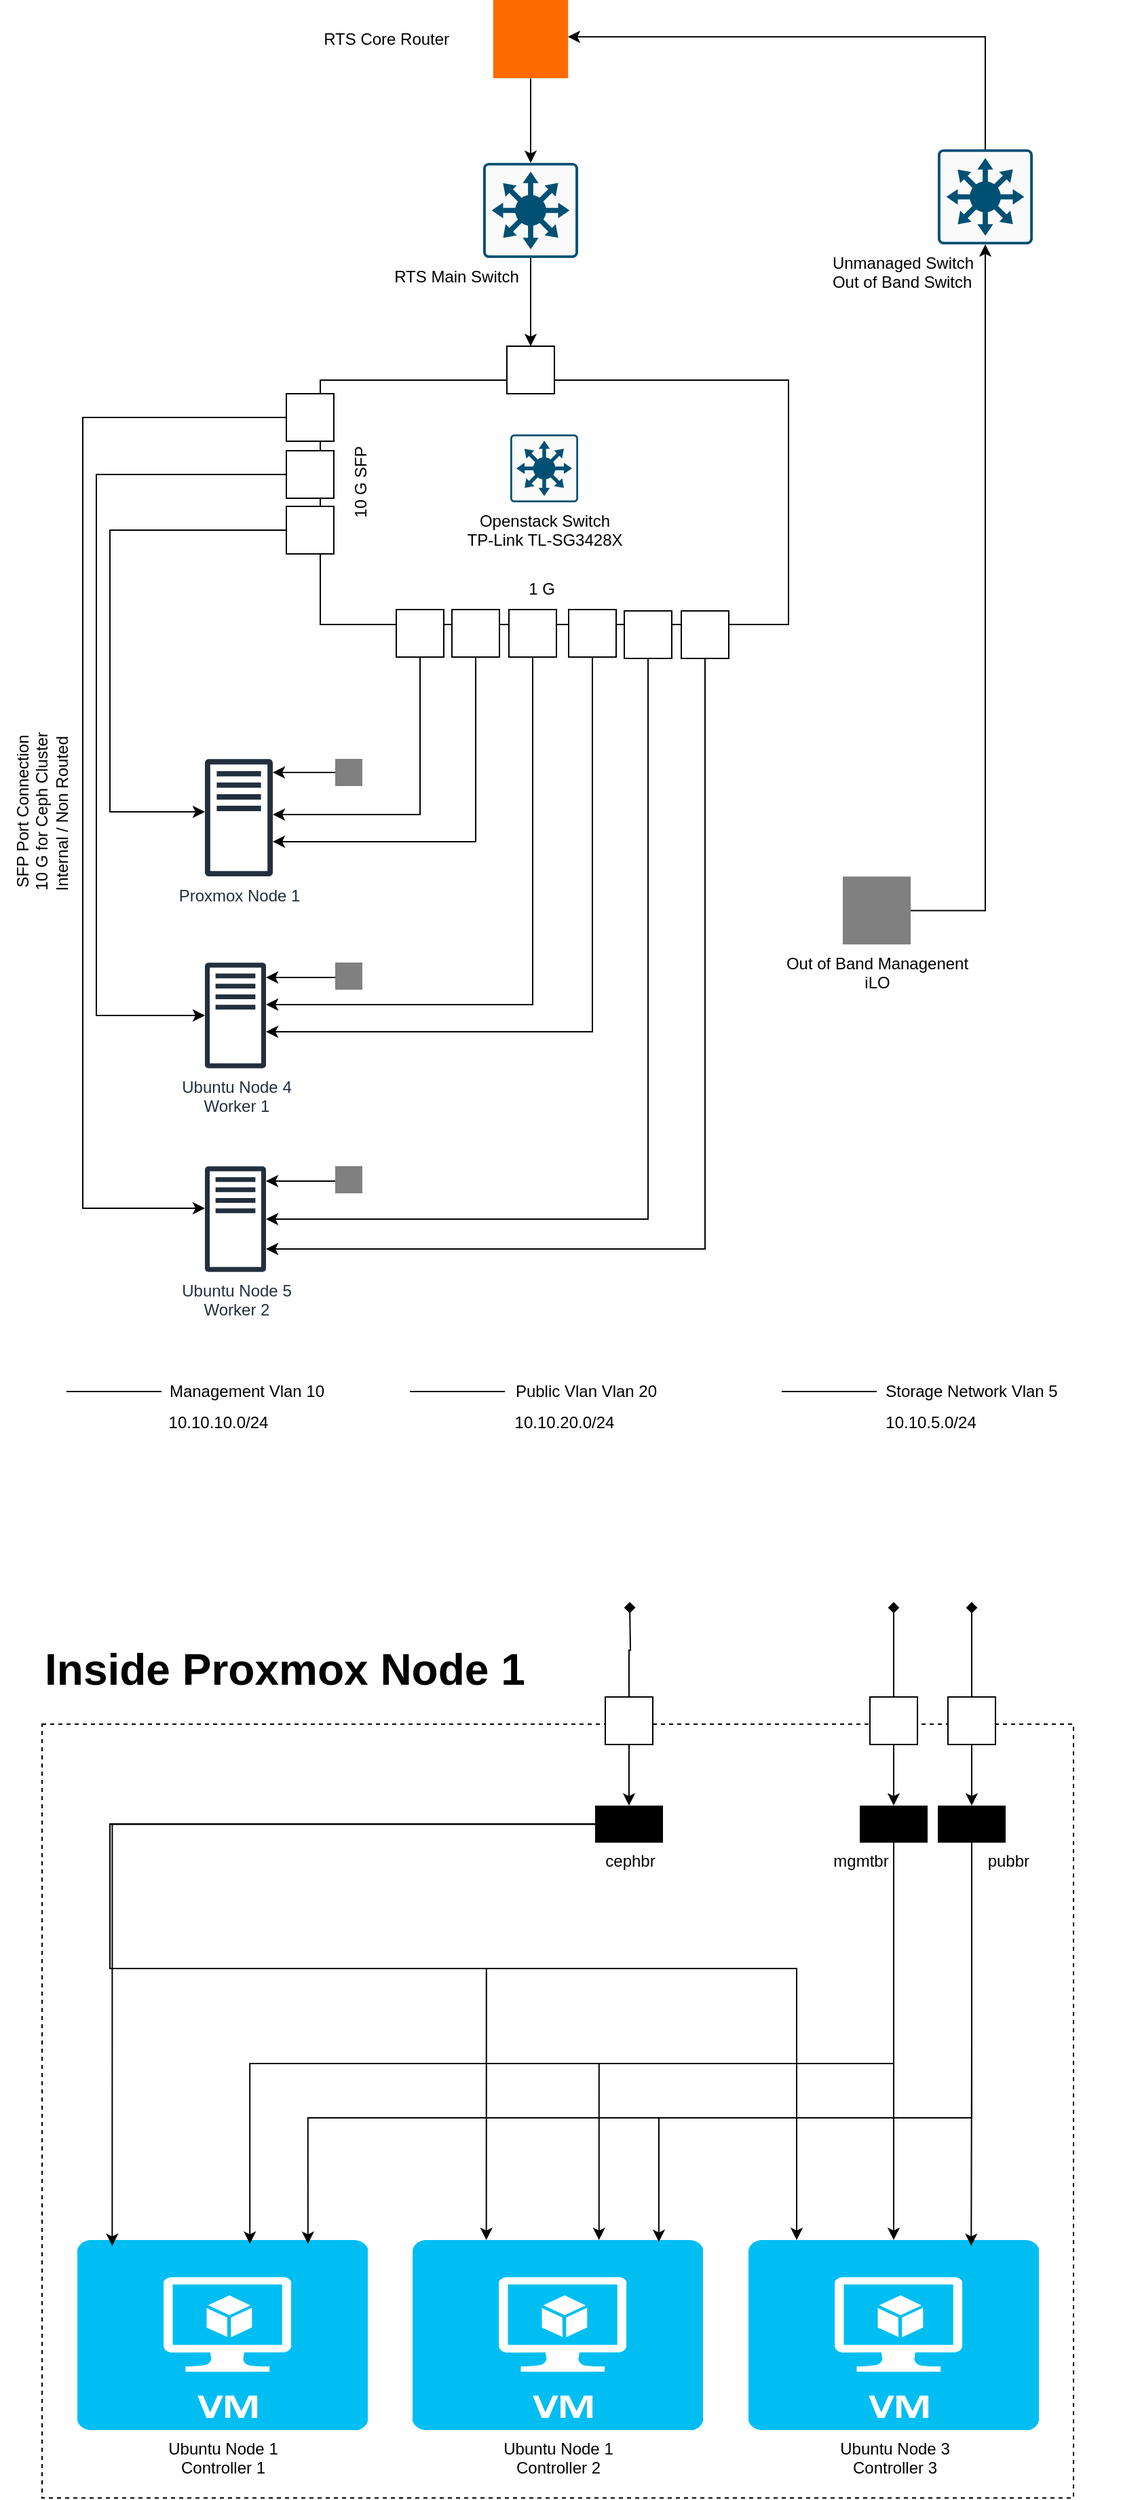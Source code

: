 <mxfile version="26.2.14">
  <diagram name="Page-1" id="cmxIMJ6G90rT3dKoX4ym">
    <mxGraphModel dx="1084" dy="700" grid="1" gridSize="10" guides="1" tooltips="1" connect="1" arrows="1" fold="1" page="1" pageScale="1" pageWidth="850" pageHeight="1100" background="none" math="0" shadow="0" adaptiveColors="none">
      <root>
        <mxCell id="0" />
        <mxCell id="1" parent="0" />
        <mxCell id="5WvWs1xMRRowV0mH6_QV-138" value="" style="group;fillColor=none;" vertex="1" connectable="0" parent="1">
          <mxGeometry x="10.0" y="100" width="790" height="1840" as="geometry" />
        </mxCell>
        <mxCell id="5WvWs1xMRRowV0mH6_QV-11" value="" style="rounded=0;whiteSpace=wrap;html=1;" vertex="1" parent="5WvWs1xMRRowV0mH6_QV-138">
          <mxGeometry x="235" y="280" width="345" height="180" as="geometry" />
        </mxCell>
        <mxCell id="5WvWs1xMRRowV0mH6_QV-3" style="edgeStyle=orthogonalEdgeStyle;rounded=0;orthogonalLoop=1;jettySize=auto;html=1;entryX=0.5;entryY=0;entryDx=0;entryDy=0;entryPerimeter=0;" edge="1" parent="5WvWs1xMRRowV0mH6_QV-138" source="5WvWs1xMRRowV0mH6_QV-2" target="5WvWs1xMRRowV0mH6_QV-4">
          <mxGeometry relative="1" as="geometry">
            <mxPoint x="390" y="150" as="targetPoint" />
          </mxGeometry>
        </mxCell>
        <mxCell id="5WvWs1xMRRowV0mH6_QV-2" value="&amp;nbsp; RTS Core Router&amp;nbsp; &amp;nbsp; &amp;nbsp; &amp;nbsp; &amp;nbsp; &amp;nbsp; &amp;nbsp; &amp;nbsp; &amp;nbsp; &amp;nbsp; &amp;nbsp; &amp;nbsp; &amp;nbsp; &amp;nbsp; &amp;nbsp; &amp;nbsp; &amp;nbsp; &amp;nbsp; &amp;nbsp; &amp;nbsp; &amp;nbsp; &amp;nbsp; &amp;nbsp; &amp;nbsp; &amp;nbsp; &amp;nbsp; &amp;nbsp; &amp;nbsp; &amp;nbsp; &amp;nbsp; &amp;nbsp; &amp;nbsp; &amp;nbsp;&amp;nbsp;" style="points=[];aspect=fixed;html=1;align=center;shadow=0;dashed=0;fillColor=#FF6A00;strokeColor=none;shape=mxgraph.alibaba_cloud.router;" vertex="1" parent="5WvWs1xMRRowV0mH6_QV-138">
          <mxGeometry x="362.4" width="55.2" height="57.6" as="geometry" />
        </mxCell>
        <mxCell id="5WvWs1xMRRowV0mH6_QV-65" style="edgeStyle=orthogonalEdgeStyle;rounded=0;orthogonalLoop=1;jettySize=auto;html=1;entryX=0;entryY=0.5;entryDx=0;entryDy=0;" edge="1" parent="5WvWs1xMRRowV0mH6_QV-138" source="5WvWs1xMRRowV0mH6_QV-4" target="5WvWs1xMRRowV0mH6_QV-64">
          <mxGeometry relative="1" as="geometry" />
        </mxCell>
        <mxCell id="5WvWs1xMRRowV0mH6_QV-4" value="RTS Main Switch&amp;nbsp; &amp;nbsp; &amp;nbsp; &amp;nbsp; &amp;nbsp; &amp;nbsp; &amp;nbsp; &amp;nbsp; &amp;nbsp; &amp;nbsp; &amp;nbsp; &amp;nbsp; &amp;nbsp; &amp;nbsp; &amp;nbsp; &amp;nbsp; &amp;nbsp;" style="sketch=0;points=[[0.015,0.015,0],[0.985,0.015,0],[0.985,0.985,0],[0.015,0.985,0],[0.25,0,0],[0.5,0,0],[0.75,0,0],[1,0.25,0],[1,0.5,0],[1,0.75,0],[0.75,1,0],[0.5,1,0],[0.25,1,0],[0,0.75,0],[0,0.5,0],[0,0.25,0]];verticalLabelPosition=bottom;html=1;verticalAlign=top;aspect=fixed;align=center;pointerEvents=1;shape=mxgraph.cisco19.rect;prIcon=l3_switch;fillColor=#FAFAFA;strokeColor=#005073;" vertex="1" parent="5WvWs1xMRRowV0mH6_QV-138">
          <mxGeometry x="355" y="120" width="70" height="70" as="geometry" />
        </mxCell>
        <mxCell id="5WvWs1xMRRowV0mH6_QV-6" value="Openstack Switch&lt;div&gt;TP-Link TL-SG3428X&lt;/div&gt;" style="sketch=0;points=[[0.015,0.015,0],[0.985,0.015,0],[0.985,0.985,0],[0.015,0.985,0],[0.25,0,0],[0.5,0,0],[0.75,0,0],[1,0.25,0],[1,0.5,0],[1,0.75,0],[0.75,1,0],[0.5,1,0],[0.25,1,0],[0,0.75,0],[0,0.5,0],[0,0.25,0]];verticalLabelPosition=bottom;html=1;verticalAlign=top;aspect=fixed;align=center;pointerEvents=1;shape=mxgraph.cisco19.rect;prIcon=l3_switch;fillColor=#FAFAFA;strokeColor=#005073;" vertex="1" parent="5WvWs1xMRRowV0mH6_QV-138">
          <mxGeometry x="375" y="320" width="50" height="50" as="geometry" />
        </mxCell>
        <mxCell id="5WvWs1xMRRowV0mH6_QV-8" value="Ubuntu Node 5&lt;div&gt;Worker 2&lt;/div&gt;" style="sketch=0;outlineConnect=0;fontColor=#232F3E;gradientColor=none;fillColor=#232F3D;strokeColor=none;dashed=0;verticalLabelPosition=bottom;verticalAlign=top;align=center;html=1;fontSize=12;fontStyle=0;aspect=fixed;pointerEvents=1;shape=mxgraph.aws4.traditional_server;" vertex="1" parent="5WvWs1xMRRowV0mH6_QV-138">
          <mxGeometry x="150" y="859" width="45" height="78" as="geometry" />
        </mxCell>
        <mxCell id="5WvWs1xMRRowV0mH6_QV-9" value="Ubuntu Node 4&lt;div&gt;Worker 1&lt;/div&gt;" style="sketch=0;outlineConnect=0;fontColor=#232F3E;gradientColor=none;fillColor=#232F3D;strokeColor=none;dashed=0;verticalLabelPosition=bottom;verticalAlign=top;align=center;html=1;fontSize=12;fontStyle=0;aspect=fixed;pointerEvents=1;shape=mxgraph.aws4.traditional_server;" vertex="1" parent="5WvWs1xMRRowV0mH6_QV-138">
          <mxGeometry x="150" y="709" width="45" height="78" as="geometry" />
        </mxCell>
        <mxCell id="5WvWs1xMRRowV0mH6_QV-10" value="Proxmox Node 1" style="sketch=0;outlineConnect=0;fontColor=#232F3E;gradientColor=none;fillColor=#232F3D;strokeColor=none;dashed=0;verticalLabelPosition=bottom;verticalAlign=top;align=center;html=1;fontSize=12;fontStyle=0;aspect=fixed;pointerEvents=1;shape=mxgraph.aws4.traditional_server;" vertex="1" parent="5WvWs1xMRRowV0mH6_QV-138">
          <mxGeometry x="150" y="559" width="50" height="86.67" as="geometry" />
        </mxCell>
        <mxCell id="5WvWs1xMRRowV0mH6_QV-34" style="edgeStyle=orthogonalEdgeStyle;rounded=0;orthogonalLoop=1;jettySize=auto;html=1;strokeColor=light-dark(#000000,#CC0000);" edge="1" parent="5WvWs1xMRRowV0mH6_QV-138" source="5WvWs1xMRRowV0mH6_QV-22" target="5WvWs1xMRRowV0mH6_QV-8">
          <mxGeometry relative="1" as="geometry">
            <Array as="points">
              <mxPoint x="60" y="307" />
              <mxPoint x="60" y="890" />
            </Array>
          </mxGeometry>
        </mxCell>
        <mxCell id="5WvWs1xMRRowV0mH6_QV-35" style="edgeStyle=orthogonalEdgeStyle;rounded=0;orthogonalLoop=1;jettySize=auto;html=1;strokeColor=light-dark(#000000,#CC0000);" edge="1" parent="5WvWs1xMRRowV0mH6_QV-138" source="5WvWs1xMRRowV0mH6_QV-23" target="5WvWs1xMRRowV0mH6_QV-9">
          <mxGeometry relative="1" as="geometry">
            <Array as="points">
              <mxPoint x="70" y="350" />
              <mxPoint x="70" y="748" />
            </Array>
          </mxGeometry>
        </mxCell>
        <mxCell id="5WvWs1xMRRowV0mH6_QV-36" style="edgeStyle=orthogonalEdgeStyle;rounded=0;orthogonalLoop=1;jettySize=auto;html=1;strokeColor=light-dark(#000000,#CC0000);" edge="1" parent="5WvWs1xMRRowV0mH6_QV-138" source="5WvWs1xMRRowV0mH6_QV-24" target="5WvWs1xMRRowV0mH6_QV-10">
          <mxGeometry relative="1" as="geometry">
            <Array as="points">
              <mxPoint x="80" y="391" />
              <mxPoint x="80" y="598" />
            </Array>
          </mxGeometry>
        </mxCell>
        <mxCell id="5WvWs1xMRRowV0mH6_QV-37" value="SFP Port Connection&lt;div&gt;10 G for Ceph Cluster&lt;/div&gt;&lt;div&gt;Internal / Non Routed&amp;nbsp;&lt;/div&gt;" style="text;html=1;align=center;verticalAlign=middle;resizable=0;points=[];autosize=1;strokeColor=none;fillColor=none;rotation=-90;" vertex="1" parent="5WvWs1xMRRowV0mH6_QV-138">
          <mxGeometry x="-40" y="568" width="140" height="60" as="geometry" />
        </mxCell>
        <mxCell id="5WvWs1xMRRowV0mH6_QV-43" value="" style="group;rotation=90;" vertex="1" connectable="0" parent="5WvWs1xMRRowV0mH6_QV-138">
          <mxGeometry x="332" y="407" width="35" height="118" as="geometry" />
        </mxCell>
        <mxCell id="5WvWs1xMRRowV0mH6_QV-39" value="" style="whiteSpace=wrap;html=1;aspect=fixed;rotation=90;" vertex="1" parent="5WvWs1xMRRowV0mH6_QV-43">
          <mxGeometry x="42" y="42" width="35" height="35" as="geometry" />
        </mxCell>
        <mxCell id="5WvWs1xMRRowV0mH6_QV-40" value="" style="whiteSpace=wrap;html=1;aspect=fixed;rotation=90;" vertex="1" parent="5WvWs1xMRRowV0mH6_QV-43">
          <mxGeometry y="42" width="35" height="35" as="geometry" />
        </mxCell>
        <mxCell id="5WvWs1xMRRowV0mH6_QV-41" value="" style="whiteSpace=wrap;html=1;aspect=fixed;rotation=90;" vertex="1" parent="5WvWs1xMRRowV0mH6_QV-43">
          <mxGeometry x="-41" y="42" width="35" height="35" as="geometry" />
        </mxCell>
        <mxCell id="5WvWs1xMRRowV0mH6_QV-48" value="" style="endArrow=none;html=1;rounded=0;strokeColor=light-dark(#000000,#FF0000);" edge="1" parent="5WvWs1xMRRowV0mH6_QV-138">
          <mxGeometry width="50" height="50" relative="1" as="geometry">
            <mxPoint x="575" y="1025" as="sourcePoint" />
            <mxPoint x="645" y="1025" as="targetPoint" />
          </mxGeometry>
        </mxCell>
        <mxCell id="5WvWs1xMRRowV0mH6_QV-50" value="Storage Network Vlan 5" style="text;html=1;align=center;verticalAlign=middle;whiteSpace=wrap;rounded=0;" vertex="1" parent="5WvWs1xMRRowV0mH6_QV-138">
          <mxGeometry x="640" y="1010" width="150" height="30" as="geometry" />
        </mxCell>
        <mxCell id="5WvWs1xMRRowV0mH6_QV-51" value="" style="endArrow=none;html=1;rounded=0;strokeColor=light-dark(#000000, #ffff00);" edge="1" parent="5WvWs1xMRRowV0mH6_QV-138">
          <mxGeometry width="50" height="50" relative="1" as="geometry">
            <mxPoint x="48" y="1025" as="sourcePoint" />
            <mxPoint x="118" y="1025" as="targetPoint" />
          </mxGeometry>
        </mxCell>
        <mxCell id="5WvWs1xMRRowV0mH6_QV-52" value="Management Vlan 10" style="text;html=1;align=center;verticalAlign=middle;whiteSpace=wrap;rounded=0;" vertex="1" parent="5WvWs1xMRRowV0mH6_QV-138">
          <mxGeometry x="106" y="1010" width="150" height="30" as="geometry" />
        </mxCell>
        <mxCell id="5WvWs1xMRRowV0mH6_QV-53" value="" style="endArrow=none;html=1;rounded=0;strokeColor=light-dark(#000000, #34ff32);" edge="1" parent="5WvWs1xMRRowV0mH6_QV-138">
          <mxGeometry width="50" height="50" relative="1" as="geometry">
            <mxPoint x="301" y="1025" as="sourcePoint" />
            <mxPoint x="371" y="1025" as="targetPoint" />
          </mxGeometry>
        </mxCell>
        <mxCell id="5WvWs1xMRRowV0mH6_QV-54" value="Public Vlan Vlan 20" style="text;html=1;align=center;verticalAlign=middle;whiteSpace=wrap;rounded=0;" vertex="1" parent="5WvWs1xMRRowV0mH6_QV-138">
          <mxGeometry x="356" y="1010" width="150" height="30" as="geometry" />
        </mxCell>
        <mxCell id="5WvWs1xMRRowV0mH6_QV-58" style="edgeStyle=orthogonalEdgeStyle;rounded=0;orthogonalLoop=1;jettySize=auto;html=1;strokeColor=light-dark(#000000,#FFFF00);" edge="1" parent="5WvWs1xMRRowV0mH6_QV-138" source="5WvWs1xMRRowV0mH6_QV-41" target="5WvWs1xMRRowV0mH6_QV-10">
          <mxGeometry relative="1" as="geometry">
            <Array as="points">
              <mxPoint x="309" y="600" />
            </Array>
          </mxGeometry>
        </mxCell>
        <mxCell id="5WvWs1xMRRowV0mH6_QV-59" style="edgeStyle=orthogonalEdgeStyle;rounded=0;orthogonalLoop=1;jettySize=auto;html=1;strokeColor=light-dark(#000000,#33FF33);" edge="1" parent="5WvWs1xMRRowV0mH6_QV-138" source="5WvWs1xMRRowV0mH6_QV-40" target="5WvWs1xMRRowV0mH6_QV-10">
          <mxGeometry relative="1" as="geometry">
            <Array as="points">
              <mxPoint x="349" y="620" />
            </Array>
          </mxGeometry>
        </mxCell>
        <mxCell id="5WvWs1xMRRowV0mH6_QV-60" style="edgeStyle=orthogonalEdgeStyle;rounded=0;orthogonalLoop=1;jettySize=auto;html=1;strokeColor=light-dark(#000000,#FFFF00);" edge="1" parent="5WvWs1xMRRowV0mH6_QV-138" source="5WvWs1xMRRowV0mH6_QV-39" target="5WvWs1xMRRowV0mH6_QV-9">
          <mxGeometry relative="1" as="geometry">
            <Array as="points">
              <mxPoint x="392" y="740" />
            </Array>
          </mxGeometry>
        </mxCell>
        <mxCell id="5WvWs1xMRRowV0mH6_QV-61" style="edgeStyle=orthogonalEdgeStyle;rounded=0;orthogonalLoop=1;jettySize=auto;html=1;strokeColor=light-dark(#000000,#33FF33);" edge="1" parent="5WvWs1xMRRowV0mH6_QV-138" source="5WvWs1xMRRowV0mH6_QV-47" target="5WvWs1xMRRowV0mH6_QV-9">
          <mxGeometry relative="1" as="geometry">
            <Array as="points">
              <mxPoint x="435" y="760" />
            </Array>
          </mxGeometry>
        </mxCell>
        <mxCell id="5WvWs1xMRRowV0mH6_QV-62" style="edgeStyle=orthogonalEdgeStyle;rounded=0;orthogonalLoop=1;jettySize=auto;html=1;strokeColor=light-dark(#000000,#FFFF00);" edge="1" parent="5WvWs1xMRRowV0mH6_QV-138" source="5WvWs1xMRRowV0mH6_QV-46" target="5WvWs1xMRRowV0mH6_QV-8">
          <mxGeometry relative="1" as="geometry">
            <Array as="points">
              <mxPoint x="477" y="898" />
            </Array>
          </mxGeometry>
        </mxCell>
        <mxCell id="5WvWs1xMRRowV0mH6_QV-63" style="edgeStyle=orthogonalEdgeStyle;rounded=0;orthogonalLoop=1;jettySize=auto;html=1;strokeColor=light-dark(#000000,#33FF33);" edge="1" parent="5WvWs1xMRRowV0mH6_QV-138" source="5WvWs1xMRRowV0mH6_QV-45" target="5WvWs1xMRRowV0mH6_QV-8">
          <mxGeometry relative="1" as="geometry">
            <Array as="points">
              <mxPoint x="519" y="920" />
            </Array>
          </mxGeometry>
        </mxCell>
        <mxCell id="5WvWs1xMRRowV0mH6_QV-45" value="" style="whiteSpace=wrap;html=1;aspect=fixed;rotation=90;" vertex="1" parent="5WvWs1xMRRowV0mH6_QV-138">
          <mxGeometry x="501" y="450" width="35" height="35" as="geometry" />
        </mxCell>
        <mxCell id="5WvWs1xMRRowV0mH6_QV-46" value="" style="whiteSpace=wrap;html=1;aspect=fixed;rotation=90;" vertex="1" parent="5WvWs1xMRRowV0mH6_QV-138">
          <mxGeometry x="459" y="450" width="35" height="35" as="geometry" />
        </mxCell>
        <mxCell id="5WvWs1xMRRowV0mH6_QV-47" value="" style="whiteSpace=wrap;html=1;aspect=fixed;rotation=90;" vertex="1" parent="5WvWs1xMRRowV0mH6_QV-138">
          <mxGeometry x="418" y="449" width="35" height="35" as="geometry" />
        </mxCell>
        <mxCell id="5WvWs1xMRRowV0mH6_QV-64" value="" style="whiteSpace=wrap;html=1;aspect=fixed;rotation=90;" vertex="1" parent="5WvWs1xMRRowV0mH6_QV-138">
          <mxGeometry x="372.5" y="255" width="35" height="35" as="geometry" />
        </mxCell>
        <mxCell id="5WvWs1xMRRowV0mH6_QV-66" value="10 G SFP" style="text;html=1;align=center;verticalAlign=middle;whiteSpace=wrap;rounded=0;rotation=-90;" vertex="1" parent="5WvWs1xMRRowV0mH6_QV-138">
          <mxGeometry x="235" y="340" width="60" height="30" as="geometry" />
        </mxCell>
        <mxCell id="5WvWs1xMRRowV0mH6_QV-67" value="1 G&amp;nbsp;" style="text;html=1;align=center;verticalAlign=middle;whiteSpace=wrap;rounded=0;rotation=0;" vertex="1" parent="5WvWs1xMRRowV0mH6_QV-138">
          <mxGeometry x="370" y="419" width="60" height="30" as="geometry" />
        </mxCell>
        <mxCell id="5WvWs1xMRRowV0mH6_QV-74" value="10.10.5.0/24" style="text;html=1;align=center;verticalAlign=middle;whiteSpace=wrap;rounded=0;" vertex="1" parent="5WvWs1xMRRowV0mH6_QV-138">
          <mxGeometry x="655" y="1033" width="60" height="30" as="geometry" />
        </mxCell>
        <mxCell id="5WvWs1xMRRowV0mH6_QV-75" value="10.10.20.0/24" style="text;html=1;align=center;verticalAlign=middle;whiteSpace=wrap;rounded=0;" vertex="1" parent="5WvWs1xMRRowV0mH6_QV-138">
          <mxGeometry x="385" y="1033" width="60" height="30" as="geometry" />
        </mxCell>
        <mxCell id="5WvWs1xMRRowV0mH6_QV-77" value="10.10.1&lt;span style=&quot;background-color: transparent; color: light-dark(rgb(0, 0, 0), rgb(255, 255, 255));&quot;&gt;0.0/24&lt;/span&gt;" style="text;html=1;align=center;verticalAlign=middle;whiteSpace=wrap;rounded=0;" vertex="1" parent="5WvWs1xMRRowV0mH6_QV-138">
          <mxGeometry x="130" y="1033" width="60" height="30" as="geometry" />
        </mxCell>
        <mxCell id="5WvWs1xMRRowV0mH6_QV-88" style="edgeStyle=orthogonalEdgeStyle;rounded=0;orthogonalLoop=1;jettySize=auto;html=1;" edge="1" parent="5WvWs1xMRRowV0mH6_QV-138" source="5WvWs1xMRRowV0mH6_QV-87" target="5WvWs1xMRRowV0mH6_QV-10">
          <mxGeometry relative="1" as="geometry">
            <Array as="points">
              <mxPoint x="220" y="569" />
              <mxPoint x="220" y="569" />
            </Array>
          </mxGeometry>
        </mxCell>
        <mxCell id="5WvWs1xMRRowV0mH6_QV-87" value="" style="fillColor=#808080;aspect=fixed;sketch=0;pointerEvents=1;shadow=0;dashed=0;html=1;strokeColor=none;labelPosition=center;verticalLabelPosition=bottom;outlineConnect=0;verticalAlign=top;align=center;shape=mxgraph.openstack.neutron_port;" vertex="1" parent="5WvWs1xMRRowV0mH6_QV-138">
          <mxGeometry x="246" y="559" width="20" height="20" as="geometry" />
        </mxCell>
        <mxCell id="5WvWs1xMRRowV0mH6_QV-100" style="edgeStyle=orthogonalEdgeStyle;rounded=0;orthogonalLoop=1;jettySize=auto;html=1;" edge="1" parent="5WvWs1xMRRowV0mH6_QV-138" source="5WvWs1xMRRowV0mH6_QV-99" target="5WvWs1xMRRowV0mH6_QV-9">
          <mxGeometry relative="1" as="geometry">
            <Array as="points">
              <mxPoint x="210" y="720" />
              <mxPoint x="210" y="720" />
            </Array>
          </mxGeometry>
        </mxCell>
        <mxCell id="5WvWs1xMRRowV0mH6_QV-99" value="" style="fillColor=#808080;aspect=fixed;sketch=0;pointerEvents=1;shadow=0;dashed=0;html=1;strokeColor=none;labelPosition=center;verticalLabelPosition=bottom;outlineConnect=0;verticalAlign=top;align=center;shape=mxgraph.openstack.neutron_port;" vertex="1" parent="5WvWs1xMRRowV0mH6_QV-138">
          <mxGeometry x="246" y="709" width="20" height="20" as="geometry" />
        </mxCell>
        <mxCell id="5WvWs1xMRRowV0mH6_QV-102" style="edgeStyle=orthogonalEdgeStyle;rounded=0;orthogonalLoop=1;jettySize=auto;html=1;" edge="1" parent="5WvWs1xMRRowV0mH6_QV-138" source="5WvWs1xMRRowV0mH6_QV-101" target="5WvWs1xMRRowV0mH6_QV-8">
          <mxGeometry relative="1" as="geometry">
            <Array as="points">
              <mxPoint x="210" y="870" />
              <mxPoint x="210" y="870" />
            </Array>
          </mxGeometry>
        </mxCell>
        <mxCell id="5WvWs1xMRRowV0mH6_QV-101" value="" style="fillColor=#808080;aspect=fixed;sketch=0;pointerEvents=1;shadow=0;dashed=0;html=1;strokeColor=none;labelPosition=center;verticalLabelPosition=bottom;outlineConnect=0;verticalAlign=top;align=center;shape=mxgraph.openstack.neutron_port;" vertex="1" parent="5WvWs1xMRRowV0mH6_QV-138">
          <mxGeometry x="246" y="859" width="20" height="20" as="geometry" />
        </mxCell>
        <mxCell id="5WvWs1xMRRowV0mH6_QV-104" style="edgeStyle=orthogonalEdgeStyle;rounded=0;orthogonalLoop=1;jettySize=auto;html=1;entryX=0.5;entryY=1;entryDx=0;entryDy=0;entryPerimeter=0;" edge="1" parent="5WvWs1xMRRowV0mH6_QV-138" source="5WvWs1xMRRowV0mH6_QV-103" target="5WvWs1xMRRowV0mH6_QV-105">
          <mxGeometry relative="1" as="geometry">
            <mxPoint x="730" y="197.143" as="targetPoint" />
          </mxGeometry>
        </mxCell>
        <mxCell id="5WvWs1xMRRowV0mH6_QV-103" value="Out of Band Managenent&lt;div&gt;iLO&lt;/div&gt;" style="fillColor=#808080;aspect=fixed;sketch=0;pointerEvents=1;shadow=0;dashed=0;html=1;strokeColor=none;labelPosition=center;verticalLabelPosition=bottom;outlineConnect=0;verticalAlign=top;align=center;shape=mxgraph.openstack.neutron_port;" vertex="1" parent="5WvWs1xMRRowV0mH6_QV-138">
          <mxGeometry x="620" y="645.67" width="50" height="50" as="geometry" />
        </mxCell>
        <mxCell id="5WvWs1xMRRowV0mH6_QV-105" value="&lt;div style=&quot;text-align: left;&quot;&gt;&lt;span style=&quot;background-color: transparent; color: light-dark(rgb(0, 0, 0), rgb(255, 255, 255));&quot;&gt;Unmanaged Switch&lt;/span&gt;&lt;/div&gt;&lt;div style=&quot;text-align: left;&quot;&gt;Out of Band Switch&amp;nbsp; &amp;nbsp; &amp;nbsp; &amp;nbsp; &amp;nbsp; &amp;nbsp; &amp;nbsp; &amp;nbsp; &amp;nbsp; &amp;nbsp; &amp;nbsp; &amp;nbsp; &amp;nbsp; &amp;nbsp; &amp;nbsp; &amp;nbsp; &amp;nbsp; &amp;nbsp; &amp;nbsp;&lt;br&gt;&lt;/div&gt;" style="sketch=0;points=[[0.015,0.015,0],[0.985,0.015,0],[0.985,0.985,0],[0.015,0.985,0],[0.25,0,0],[0.5,0,0],[0.75,0,0],[1,0.25,0],[1,0.5,0],[1,0.75,0],[0.75,1,0],[0.5,1,0],[0.25,1,0],[0,0.75,0],[0,0.5,0],[0,0.25,0]];verticalLabelPosition=bottom;html=1;verticalAlign=top;aspect=fixed;align=center;pointerEvents=1;shape=mxgraph.cisco19.rect;prIcon=l3_switch;fillColor=#FAFAFA;strokeColor=#005073;" vertex="1" parent="5WvWs1xMRRowV0mH6_QV-138">
          <mxGeometry x="690" y="110" width="70" height="70" as="geometry" />
        </mxCell>
        <mxCell id="5WvWs1xMRRowV0mH6_QV-106" style="edgeStyle=orthogonalEdgeStyle;rounded=0;orthogonalLoop=1;jettySize=auto;html=1;entryX=0.997;entryY=0.471;entryDx=0;entryDy=0;entryPerimeter=0;" edge="1" parent="5WvWs1xMRRowV0mH6_QV-138" source="5WvWs1xMRRowV0mH6_QV-105" target="5WvWs1xMRRowV0mH6_QV-2">
          <mxGeometry relative="1" as="geometry">
            <Array as="points">
              <mxPoint x="725" y="27" />
            </Array>
          </mxGeometry>
        </mxCell>
        <mxCell id="5WvWs1xMRRowV0mH6_QV-108" value="" style="rounded=0;whiteSpace=wrap;html=1;dashed=1;fillColor=none;" vertex="1" parent="5WvWs1xMRRowV0mH6_QV-138">
          <mxGeometry x="30.0" y="1270" width="760" height="570" as="geometry" />
        </mxCell>
        <mxCell id="5WvWs1xMRRowV0mH6_QV-109" value="&lt;font style=&quot;font-size: 32px;&quot;&gt;&lt;b&gt;Inside Proxmox Node 1&lt;/b&gt;&lt;/font&gt;" style="text;html=1;align=left;verticalAlign=middle;whiteSpace=wrap;rounded=0;" vertex="1" parent="5WvWs1xMRRowV0mH6_QV-138">
          <mxGeometry x="30.0" y="1200" width="370" height="60" as="geometry" />
        </mxCell>
        <mxCell id="5WvWs1xMRRowV0mH6_QV-22" value="" style="whiteSpace=wrap;html=1;aspect=fixed;" vertex="1" parent="5WvWs1xMRRowV0mH6_QV-138">
          <mxGeometry x="210" y="290" width="35" height="35" as="geometry" />
        </mxCell>
        <mxCell id="5WvWs1xMRRowV0mH6_QV-23" value="" style="whiteSpace=wrap;html=1;aspect=fixed;" vertex="1" parent="5WvWs1xMRRowV0mH6_QV-138">
          <mxGeometry x="210" y="332" width="35" height="35" as="geometry" />
        </mxCell>
        <mxCell id="5WvWs1xMRRowV0mH6_QV-24" value="" style="whiteSpace=wrap;html=1;aspect=fixed;" vertex="1" parent="5WvWs1xMRRowV0mH6_QV-138">
          <mxGeometry x="210" y="373" width="35" height="35" as="geometry" />
        </mxCell>
        <mxCell id="5WvWs1xMRRowV0mH6_QV-116" style="edgeStyle=orthogonalEdgeStyle;rounded=0;orthogonalLoop=1;jettySize=auto;html=1;endArrow=diamond;endFill=1;strokeColor=light-dark(#000000,#C4C418);" edge="1" parent="5WvWs1xMRRowV0mH6_QV-138" source="5WvWs1xMRRowV0mH6_QV-110">
          <mxGeometry relative="1" as="geometry">
            <mxPoint x="715" y="1180" as="targetPoint" />
          </mxGeometry>
        </mxCell>
        <mxCell id="5WvWs1xMRRowV0mH6_QV-127" style="edgeStyle=orthogonalEdgeStyle;rounded=0;orthogonalLoop=1;jettySize=auto;html=1;" edge="1" parent="5WvWs1xMRRowV0mH6_QV-138" source="5WvWs1xMRRowV0mH6_QV-110" target="5WvWs1xMRRowV0mH6_QV-119">
          <mxGeometry relative="1" as="geometry" />
        </mxCell>
        <mxCell id="5WvWs1xMRRowV0mH6_QV-110" value="" style="whiteSpace=wrap;html=1;aspect=fixed;" vertex="1" parent="5WvWs1xMRRowV0mH6_QV-138">
          <mxGeometry x="697.5" y="1250" width="35" height="35" as="geometry" />
        </mxCell>
        <mxCell id="5WvWs1xMRRowV0mH6_QV-115" style="edgeStyle=orthogonalEdgeStyle;rounded=0;orthogonalLoop=1;jettySize=auto;html=1;endArrow=diamond;endFill=1;strokeColor=light-dark(#000000,#30C42E);" edge="1" parent="5WvWs1xMRRowV0mH6_QV-138" source="5WvWs1xMRRowV0mH6_QV-111">
          <mxGeometry relative="1" as="geometry">
            <mxPoint x="657.5" y="1180" as="targetPoint" />
          </mxGeometry>
        </mxCell>
        <mxCell id="5WvWs1xMRRowV0mH6_QV-126" style="edgeStyle=orthogonalEdgeStyle;rounded=0;orthogonalLoop=1;jettySize=auto;html=1;" edge="1" parent="5WvWs1xMRRowV0mH6_QV-138" source="5WvWs1xMRRowV0mH6_QV-111" target="5WvWs1xMRRowV0mH6_QV-118">
          <mxGeometry relative="1" as="geometry" />
        </mxCell>
        <mxCell id="5WvWs1xMRRowV0mH6_QV-111" value="" style="whiteSpace=wrap;html=1;aspect=fixed;" vertex="1" parent="5WvWs1xMRRowV0mH6_QV-138">
          <mxGeometry x="640" y="1250" width="35" height="35" as="geometry" />
        </mxCell>
        <mxCell id="5WvWs1xMRRowV0mH6_QV-114" style="edgeStyle=orthogonalEdgeStyle;rounded=0;orthogonalLoop=1;jettySize=auto;html=1;endArrow=diamond;endFill=1;strokeColor=light-dark(#000000,#C61511);" edge="1" parent="5WvWs1xMRRowV0mH6_QV-138" source="5WvWs1xMRRowV0mH6_QV-112">
          <mxGeometry relative="1" as="geometry">
            <mxPoint x="463" y="1180" as="targetPoint" />
          </mxGeometry>
        </mxCell>
        <mxCell id="5WvWs1xMRRowV0mH6_QV-125" style="edgeStyle=orthogonalEdgeStyle;rounded=0;orthogonalLoop=1;jettySize=auto;html=1;" edge="1" parent="5WvWs1xMRRowV0mH6_QV-138" source="5WvWs1xMRRowV0mH6_QV-112" target="5WvWs1xMRRowV0mH6_QV-117">
          <mxGeometry relative="1" as="geometry" />
        </mxCell>
        <mxCell id="5WvWs1xMRRowV0mH6_QV-112" value="" style="whiteSpace=wrap;html=1;aspect=fixed;" vertex="1" parent="5WvWs1xMRRowV0mH6_QV-138">
          <mxGeometry x="445" y="1250" width="35" height="35" as="geometry" />
        </mxCell>
        <mxCell id="5WvWs1xMRRowV0mH6_QV-117" value="cephbr" style="sketch=0;verticalLabelPosition=bottom;sketch=0;aspect=fixed;html=1;verticalAlign=top;strokeColor=none;fillColor=#000000;align=center;outlineConnect=0;pointerEvents=1;shape=mxgraph.citrix2.bridge;" vertex="1" parent="5WvWs1xMRRowV0mH6_QV-138">
          <mxGeometry x="437.5" y="1330" width="50" height="27.32" as="geometry" />
        </mxCell>
        <mxCell id="5WvWs1xMRRowV0mH6_QV-118" value="mgmtbr&amp;nbsp; &amp;nbsp; &amp;nbsp; &amp;nbsp; &amp;nbsp; &amp;nbsp; &amp;nbsp; &amp;nbsp;" style="sketch=0;verticalLabelPosition=bottom;sketch=0;aspect=fixed;html=1;verticalAlign=top;strokeColor=none;fillColor=#000000;align=center;outlineConnect=0;pointerEvents=1;shape=mxgraph.citrix2.bridge;" vertex="1" parent="5WvWs1xMRRowV0mH6_QV-138">
          <mxGeometry x="632.5" y="1330" width="50" height="27.32" as="geometry" />
        </mxCell>
        <mxCell id="5WvWs1xMRRowV0mH6_QV-119" value="&amp;nbsp; &amp;nbsp; &amp;nbsp; &amp;nbsp; &amp;nbsp; &amp;nbsp; &amp;nbsp; &amp;nbsp; pubbr" style="sketch=0;verticalLabelPosition=bottom;sketch=0;aspect=fixed;html=1;verticalAlign=top;strokeColor=none;fillColor=#000000;align=center;outlineConnect=0;pointerEvents=1;shape=mxgraph.citrix2.bridge;" vertex="1" parent="5WvWs1xMRRowV0mH6_QV-138">
          <mxGeometry x="690" y="1330" width="50" height="27.32" as="geometry" />
        </mxCell>
        <mxCell id="5WvWs1xMRRowV0mH6_QV-120" value="Ubuntu Node 1&lt;div&gt;Controller 1&lt;/div&gt;" style="verticalLabelPosition=bottom;html=1;verticalAlign=top;align=center;strokeColor=none;fillColor=#00BEF2;shape=mxgraph.azure.virtual_machine;" vertex="1" parent="5WvWs1xMRRowV0mH6_QV-138">
          <mxGeometry x="56" y="1650" width="214" height="140" as="geometry" />
        </mxCell>
        <mxCell id="5WvWs1xMRRowV0mH6_QV-123" value="Ubuntu Node 1&lt;div&gt;Controller 2&lt;/div&gt;" style="verticalLabelPosition=bottom;html=1;verticalAlign=top;align=center;strokeColor=none;fillColor=#00BEF2;shape=mxgraph.azure.virtual_machine;" vertex="1" parent="5WvWs1xMRRowV0mH6_QV-138">
          <mxGeometry x="303" y="1650" width="214" height="140" as="geometry" />
        </mxCell>
        <mxCell id="5WvWs1xMRRowV0mH6_QV-124" value="Ubuntu Node 3&lt;div&gt;Controller 3&lt;/div&gt;" style="verticalLabelPosition=bottom;html=1;verticalAlign=top;align=center;strokeColor=none;fillColor=#00BEF2;shape=mxgraph.azure.virtual_machine;" vertex="1" parent="5WvWs1xMRRowV0mH6_QV-138">
          <mxGeometry x="550.5" y="1650" width="214" height="140" as="geometry" />
        </mxCell>
        <mxCell id="5WvWs1xMRRowV0mH6_QV-128" style="edgeStyle=orthogonalEdgeStyle;rounded=0;orthogonalLoop=1;jettySize=auto;html=1;entryX=0.767;entryY=0.031;entryDx=0;entryDy=0;entryPerimeter=0;strokeColor=light-dark(#000000,#C4C418);" edge="1" parent="5WvWs1xMRRowV0mH6_QV-138" source="5WvWs1xMRRowV0mH6_QV-119" target="5WvWs1xMRRowV0mH6_QV-124">
          <mxGeometry relative="1" as="geometry" />
        </mxCell>
        <mxCell id="5WvWs1xMRRowV0mH6_QV-129" style="edgeStyle=orthogonalEdgeStyle;rounded=0;orthogonalLoop=1;jettySize=auto;html=1;entryX=0.848;entryY=0.01;entryDx=0;entryDy=0;entryPerimeter=0;strokeColor=light-dark(#000000,#C4C418);" edge="1" parent="5WvWs1xMRRowV0mH6_QV-138" source="5WvWs1xMRRowV0mH6_QV-119" target="5WvWs1xMRRowV0mH6_QV-123">
          <mxGeometry relative="1" as="geometry">
            <Array as="points">
              <mxPoint x="715" y="1560" />
              <mxPoint x="484" y="1560" />
            </Array>
          </mxGeometry>
        </mxCell>
        <mxCell id="5WvWs1xMRRowV0mH6_QV-130" style="edgeStyle=orthogonalEdgeStyle;rounded=0;orthogonalLoop=1;jettySize=auto;html=1;entryX=0.794;entryY=0.02;entryDx=0;entryDy=0;entryPerimeter=0;strokeColor=light-dark(#000000,#C4C418);" edge="1" parent="5WvWs1xMRRowV0mH6_QV-138" source="5WvWs1xMRRowV0mH6_QV-119" target="5WvWs1xMRRowV0mH6_QV-120">
          <mxGeometry relative="1" as="geometry">
            <Array as="points">
              <mxPoint x="715" y="1560" />
              <mxPoint x="226" y="1560" />
            </Array>
          </mxGeometry>
        </mxCell>
        <mxCell id="5WvWs1xMRRowV0mH6_QV-131" style="edgeStyle=orthogonalEdgeStyle;rounded=0;orthogonalLoop=1;jettySize=auto;html=1;entryX=0.5;entryY=0;entryDx=0;entryDy=0;entryPerimeter=0;strokeColor=light-dark(#000000,#30C42E);" edge="1" parent="5WvWs1xMRRowV0mH6_QV-138" source="5WvWs1xMRRowV0mH6_QV-118" target="5WvWs1xMRRowV0mH6_QV-124">
          <mxGeometry relative="1" as="geometry" />
        </mxCell>
        <mxCell id="5WvWs1xMRRowV0mH6_QV-132" style="edgeStyle=orthogonalEdgeStyle;rounded=0;orthogonalLoop=1;jettySize=auto;html=1;entryX=0.642;entryY=0;entryDx=0;entryDy=0;entryPerimeter=0;strokeColor=light-dark(#000000,#30C42E);" edge="1" parent="5WvWs1xMRRowV0mH6_QV-138" source="5WvWs1xMRRowV0mH6_QV-118" target="5WvWs1xMRRowV0mH6_QV-123">
          <mxGeometry relative="1" as="geometry">
            <Array as="points">
              <mxPoint x="658" y="1520" />
              <mxPoint x="440" y="1520" />
            </Array>
          </mxGeometry>
        </mxCell>
        <mxCell id="5WvWs1xMRRowV0mH6_QV-133" style="edgeStyle=orthogonalEdgeStyle;rounded=0;orthogonalLoop=1;jettySize=auto;html=1;entryX=0.594;entryY=0.02;entryDx=0;entryDy=0;entryPerimeter=0;strokeColor=light-dark(#000000,#30C42E);" edge="1" parent="5WvWs1xMRRowV0mH6_QV-138" source="5WvWs1xMRRowV0mH6_QV-118" target="5WvWs1xMRRowV0mH6_QV-120">
          <mxGeometry relative="1" as="geometry">
            <Array as="points">
              <mxPoint x="658" y="1520" />
              <mxPoint x="183" y="1520" />
            </Array>
          </mxGeometry>
        </mxCell>
        <mxCell id="5WvWs1xMRRowV0mH6_QV-135" style="edgeStyle=orthogonalEdgeStyle;rounded=0;orthogonalLoop=1;jettySize=auto;html=1;entryX=0.254;entryY=0;entryDx=0;entryDy=0;entryPerimeter=0;strokeColor=light-dark(#000000,#FF0000);" edge="1" parent="5WvWs1xMRRowV0mH6_QV-138" source="5WvWs1xMRRowV0mH6_QV-117" target="5WvWs1xMRRowV0mH6_QV-123">
          <mxGeometry relative="1" as="geometry">
            <Array as="points">
              <mxPoint x="80" y="1344" />
              <mxPoint x="80" y="1450" />
              <mxPoint x="357" y="1450" />
            </Array>
          </mxGeometry>
        </mxCell>
        <mxCell id="5WvWs1xMRRowV0mH6_QV-136" style="edgeStyle=orthogonalEdgeStyle;rounded=0;orthogonalLoop=1;jettySize=auto;html=1;entryX=0.12;entryY=0.031;entryDx=0;entryDy=0;entryPerimeter=0;strokeColor=light-dark(#000000,#FF0000);" edge="1" parent="5WvWs1xMRRowV0mH6_QV-138" source="5WvWs1xMRRowV0mH6_QV-117" target="5WvWs1xMRRowV0mH6_QV-120">
          <mxGeometry relative="1" as="geometry" />
        </mxCell>
        <mxCell id="5WvWs1xMRRowV0mH6_QV-137" style="edgeStyle=orthogonalEdgeStyle;rounded=0;orthogonalLoop=1;jettySize=auto;html=1;entryX=0.166;entryY=0;entryDx=0;entryDy=0;entryPerimeter=0;strokeColor=light-dark(#000000,#FF0000);" edge="1" parent="5WvWs1xMRRowV0mH6_QV-138" source="5WvWs1xMRRowV0mH6_QV-117" target="5WvWs1xMRRowV0mH6_QV-124">
          <mxGeometry relative="1" as="geometry">
            <Array as="points">
              <mxPoint x="80" y="1344" />
              <mxPoint x="80" y="1450" />
              <mxPoint x="586" y="1450" />
            </Array>
          </mxGeometry>
        </mxCell>
      </root>
    </mxGraphModel>
  </diagram>
</mxfile>
